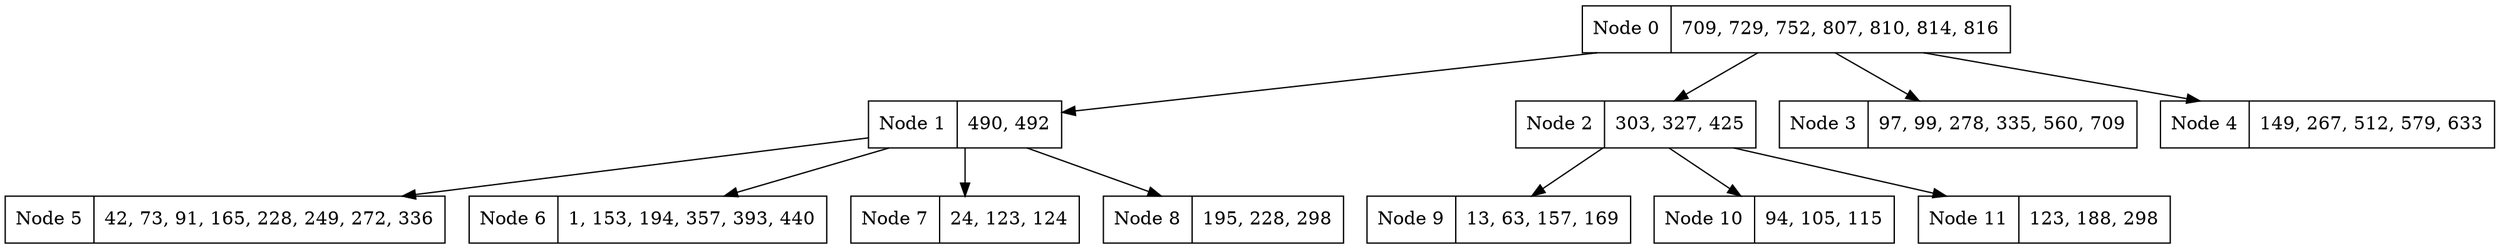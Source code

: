 digraph H {
"0" [
  label = "Node 0 | 709, 729, 752, 807, 810, 814, 816 "
  shape="record"
];
"0" -> "1"
"1" [
  label = "Node 1 | 490, 492 "
  shape="record"
];
"1" -> "5"
"5" [
  label = "Node 5 | 42, 73, 91, 165, 228, 249, 272, 336 "
  shape="record"
];
"1" -> "6"
"6" [
  label = "Node 6 | 1, 153, 194, 357, 393, 440 "
  shape="record"
];
"1" -> "7"
"7" [
  label = "Node 7 | 24, 123, 124 "
  shape="record"
];
"1" -> "8"
"8" [
  label = "Node 8 | 195, 228, 298 "
  shape="record"
];
"0" -> "2"
"2" [
  label = "Node 2 | 303, 327, 425 "
  shape="record"
];
"2" -> "9"
"9" [
  label = "Node 9 | 13, 63, 157, 169 "
  shape="record"
];
"2" -> "10"
"10" [
  label = "Node 10 | 94, 105, 115 "
  shape="record"
];
"2" -> "11"
"11" [
  label = "Node 11 | 123, 188, 298 "
  shape="record"
];
"0" -> "3"
"3" [
  label = "Node 3 | 97, 99, 278, 335, 560, 709 "
  shape="record"
];
"0" -> "4"
"4" [
  label = "Node 4 | 149, 267, 512, 579, 633 "
  shape="record"
];
}
